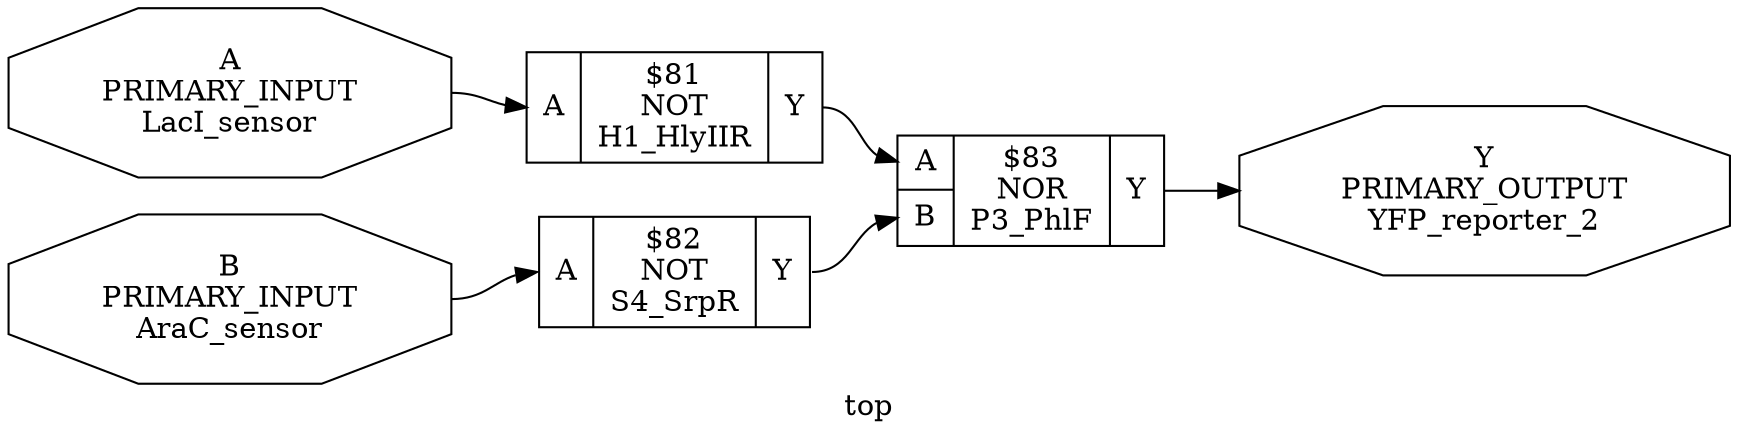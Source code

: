 digraph "top" {
label="top";
rankdir="LR";
remincross=true;
n3 [ shape=octagon, label="A\nPRIMARY_INPUT\nLacI_sensor", fontcolor="black"];
n4 [ shape=octagon, label="B\nPRIMARY_INPUT\nAraC_sensor", fontcolor="black"];
n5 [ shape=octagon, label="Y\nPRIMARY_OUTPUT\nYFP_reporter_2", fontcolor="black"];
c6 [ shape=record, label="{{<p3> A}|$81\nNOT\nH1_HlyIIR|{<p5> Y}}",  ];
c7 [ shape=record, label="{{<p3> A}|$82\nNOT\nS4_SrpR|{<p5> Y}}",  ];
c8 [ shape=record, label="{{<p3> A|<p4> B}|$83\nNOR\nP3_PhlF|{<p5> Y}}",  ];
c6:p5:e -> c8:p3:w [color="black", fontcolor="black", label=""];
c7:p5:e -> c8:p4:w [color="black", fontcolor="black", label=""];
n3:e -> c6:p3:w [color="black", fontcolor="black", label=""];
n4:e -> c7:p3:w [color="black", fontcolor="black", label=""];
c8:p5:e -> n5:w [color="black", fontcolor="black", label=""];
}
